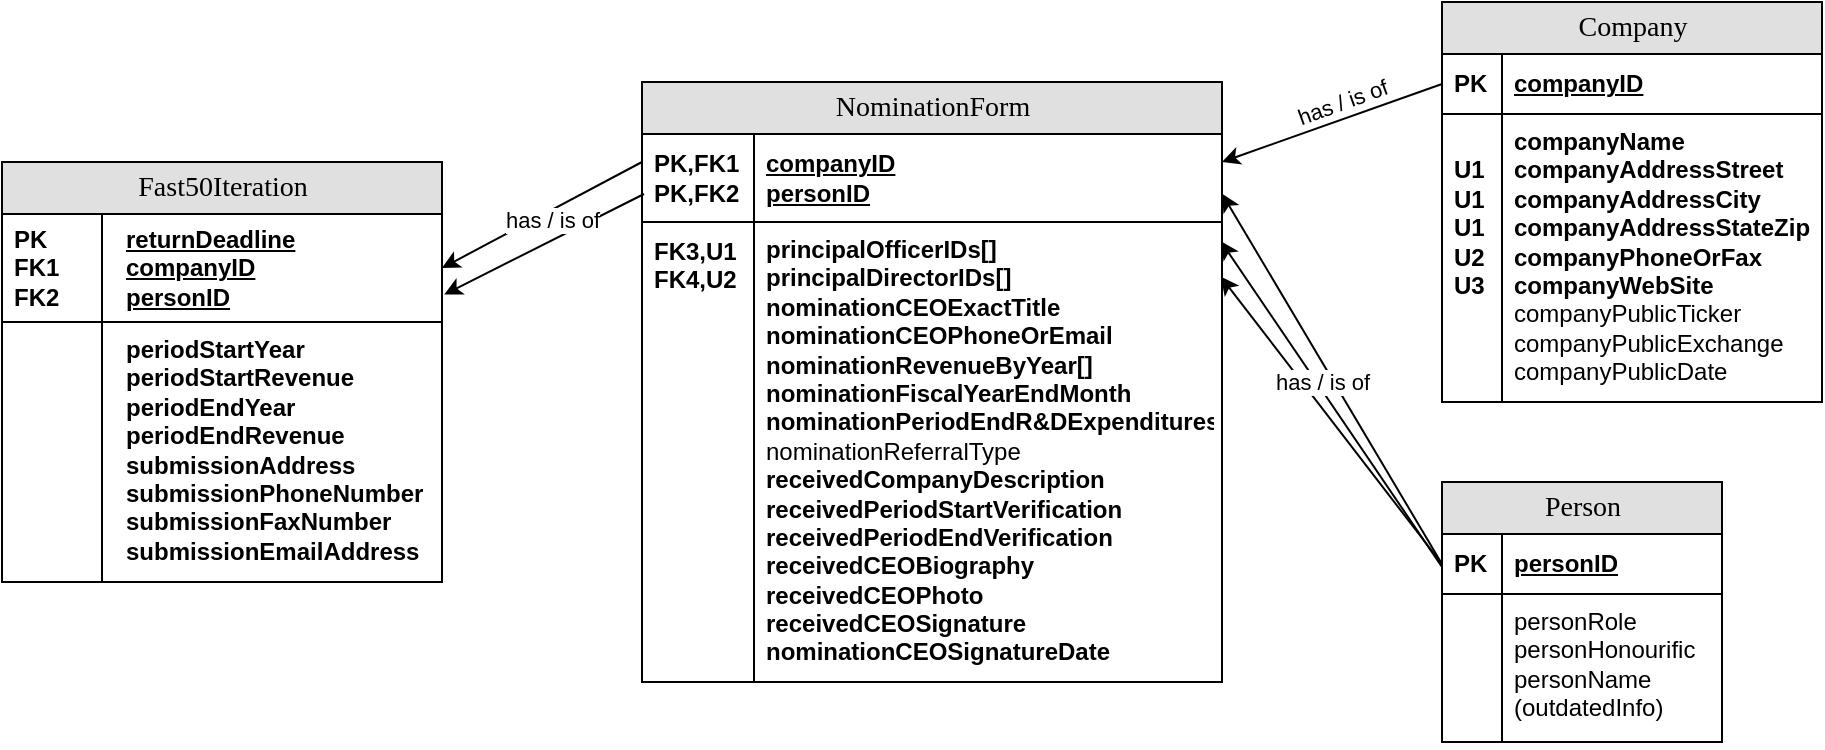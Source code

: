 <mxfile version="21.2.1" type="github">
  <diagram name="Page-1" id="e56a1550-8fbb-45ad-956c-1786394a9013">
    <mxGraphModel dx="1451" dy="595" grid="1" gridSize="10" guides="1" tooltips="1" connect="1" arrows="1" fold="1" page="1" pageScale="1" pageWidth="1100" pageHeight="850" background="none" math="0" shadow="0">
      <root>
        <mxCell id="0" />
        <mxCell id="1" parent="0" />
        <mxCell id="TGvFaR9q3PAZb7dorxEp-42" value="NominationForm" style="swimlane;html=1;fontStyle=0;childLayout=stackLayout;horizontal=1;startSize=26;fillColor=#e0e0e0;horizontalStack=0;resizeParent=1;resizeLast=0;collapsible=1;marginBottom=0;swimlaneFillColor=#ffffff;align=center;rounded=0;shadow=0;comic=0;labelBackgroundColor=none;strokeWidth=1;fontFamily=Verdana;fontSize=14" vertex="1" parent="1">
          <mxGeometry x="360" y="80" width="290" height="300" as="geometry" />
        </mxCell>
        <mxCell id="TGvFaR9q3PAZb7dorxEp-43" value="&lt;div&gt;companyID&lt;/div&gt;&lt;div&gt;personID&lt;br&gt;&lt;/div&gt;" style="shape=partialRectangle;top=0;left=0;right=0;bottom=1;html=1;align=left;verticalAlign=middle;fillColor=none;spacingLeft=60;spacingRight=4;whiteSpace=wrap;overflow=hidden;rotatable=0;points=[[0,0.5],[1,0.5]];portConstraint=eastwest;dropTarget=0;fontStyle=5;" vertex="1" parent="TGvFaR9q3PAZb7dorxEp-42">
          <mxGeometry y="26" width="290" height="44" as="geometry" />
        </mxCell>
        <mxCell id="TGvFaR9q3PAZb7dorxEp-44" value="&lt;div&gt;PK,FK1&lt;/div&gt;&lt;div&gt;PK,FK2&lt;/div&gt;" style="shape=partialRectangle;fontStyle=1;top=0;left=0;bottom=0;html=1;fillColor=none;align=left;verticalAlign=middle;spacingLeft=4;spacingRight=4;whiteSpace=wrap;overflow=hidden;rotatable=0;points=[];portConstraint=eastwest;part=1;" vertex="1" connectable="0" parent="TGvFaR9q3PAZb7dorxEp-43">
          <mxGeometry width="56" height="44" as="geometry" />
        </mxCell>
        <mxCell id="TGvFaR9q3PAZb7dorxEp-45" value="&lt;div&gt;&lt;div&gt;&lt;div&gt;&lt;b&gt;principalOfficerIDs[]&lt;/b&gt;&lt;/div&gt;&lt;b&gt;principalDirectorIDs[]&lt;/b&gt;&lt;/div&gt;&lt;/div&gt;&lt;div&gt;&lt;b&gt;nominationCEOExactTitle&lt;/b&gt;&lt;/div&gt;&lt;div&gt;&lt;b&gt;nominationCEOPhoneOrEmail&lt;/b&gt;&lt;/div&gt;&lt;div&gt;&lt;b&gt;nominationRevenueByYear[]&lt;/b&gt;&lt;/div&gt;&lt;div&gt;&lt;b&gt;nominationFiscalYearEndMonth&lt;/b&gt;&lt;/div&gt;&lt;div&gt;&lt;b&gt;nominationPeriodEndR&amp;amp;DExpenditures&lt;/b&gt;&lt;/div&gt;&lt;div&gt;nominationReferralType&lt;/div&gt;&lt;div&gt;&lt;b&gt;receivedCompanyDescription&lt;/b&gt;&lt;/div&gt;&lt;div&gt;&lt;b&gt;receivedPeriodStartVerification&lt;/b&gt;&lt;/div&gt;&lt;div&gt;&lt;b&gt;receivedPeriodEndVerification&lt;/b&gt;&lt;/div&gt;&lt;div&gt;&lt;b&gt;receivedCEOBiography&lt;/b&gt;&lt;/div&gt;&lt;div&gt;&lt;b&gt;receivedCEOPhoto&lt;/b&gt;&lt;/div&gt;&lt;div&gt;&lt;b&gt;receivedCEOSignature&lt;/b&gt;&lt;/div&gt;&lt;div&gt;&lt;b&gt;nominationCEOSignatureDate&lt;/b&gt;&lt;br&gt;&lt;/div&gt;" style="shape=partialRectangle;top=0;left=0;right=0;bottom=0;html=1;align=left;verticalAlign=top;fillColor=none;spacingLeft=60;spacingRight=4;whiteSpace=wrap;overflow=hidden;rotatable=0;points=[[0,0.5],[1,0.5]];portConstraint=eastwest;dropTarget=0;" vertex="1" parent="TGvFaR9q3PAZb7dorxEp-42">
          <mxGeometry y="70" width="290" height="230" as="geometry" />
        </mxCell>
        <mxCell id="TGvFaR9q3PAZb7dorxEp-48" value="&lt;div&gt;&lt;div&gt;&lt;b&gt;FK3,U1&lt;/b&gt;&lt;/div&gt;&lt;div&gt;&lt;b&gt;FK4,U2&lt;br&gt;&lt;/b&gt;&lt;/div&gt;&lt;/div&gt;" style="shape=partialRectangle;top=0;left=0;bottom=0;html=1;fillColor=none;align=left;verticalAlign=top;spacingLeft=4;spacingRight=4;whiteSpace=wrap;overflow=hidden;rotatable=0;points=[];portConstraint=eastwest;part=1;" vertex="1" connectable="0" parent="1">
          <mxGeometry x="360" y="151" width="56" height="229" as="geometry" />
        </mxCell>
        <mxCell id="TGvFaR9q3PAZb7dorxEp-49" value="Fast50Iteration" style="swimlane;html=1;fontStyle=0;childLayout=stackLayout;horizontal=1;startSize=26;fillColor=#e0e0e0;horizontalStack=0;resizeParent=1;resizeLast=0;collapsible=1;marginBottom=0;swimlaneFillColor=#ffffff;align=center;rounded=0;shadow=0;comic=0;labelBackgroundColor=none;strokeWidth=1;fontFamily=Verdana;fontSize=14" vertex="1" parent="1">
          <mxGeometry x="40" y="120" width="220" height="210" as="geometry" />
        </mxCell>
        <mxCell id="TGvFaR9q3PAZb7dorxEp-50" value="&lt;div&gt;returnDeadline&lt;/div&gt;&lt;div&gt;companyID&lt;/div&gt;&lt;div&gt;personID&lt;br&gt;&lt;/div&gt;" style="shape=partialRectangle;top=0;left=0;right=0;bottom=1;html=1;align=left;verticalAlign=middle;fillColor=none;spacingLeft=60;spacingRight=4;whiteSpace=wrap;overflow=hidden;rotatable=0;points=[[0,0.5],[1,0.5]];portConstraint=eastwest;dropTarget=0;fontStyle=5;" vertex="1" parent="TGvFaR9q3PAZb7dorxEp-49">
          <mxGeometry y="26" width="220" height="54" as="geometry" />
        </mxCell>
        <mxCell id="TGvFaR9q3PAZb7dorxEp-51" value="&lt;div&gt;PK&lt;/div&gt;&lt;div&gt;FK1&lt;/div&gt;&lt;div&gt;FK2&lt;/div&gt;" style="shape=partialRectangle;fontStyle=1;top=0;left=0;bottom=0;html=1;fillColor=none;align=left;verticalAlign=middle;spacingLeft=4;spacingRight=4;whiteSpace=wrap;overflow=hidden;rotatable=0;points=[];portConstraint=eastwest;part=1;" vertex="1" connectable="0" parent="TGvFaR9q3PAZb7dorxEp-50">
          <mxGeometry width="50" height="54" as="geometry" />
        </mxCell>
        <mxCell id="TGvFaR9q3PAZb7dorxEp-52" value="&lt;div&gt;&lt;b&gt;periodStartYear&lt;/b&gt;&lt;/div&gt;&lt;div&gt;&lt;b&gt;periodStartRevenue&lt;br&gt;&lt;/b&gt;&lt;/div&gt;&lt;div&gt;&lt;b&gt;periodEndYear&lt;/b&gt;&lt;/div&gt;&lt;div&gt;&lt;b&gt;periodEndRevenue&lt;br&gt;&lt;/b&gt;&lt;/div&gt;&lt;div&gt;&lt;b&gt;submissionAddress&lt;br&gt;&lt;/b&gt;&lt;/div&gt;&lt;div&gt;&lt;b&gt;submissionPhoneNumber&lt;/b&gt;&lt;/div&gt;&lt;div&gt;&lt;b&gt;submissionFaxNumber&lt;/b&gt;&lt;/div&gt;&lt;div&gt;&lt;b&gt;submissionEmailAddress&lt;br&gt;&lt;/b&gt;&lt;/div&gt;" style="shape=partialRectangle;top=0;left=0;right=0;bottom=0;html=1;align=left;verticalAlign=top;fillColor=none;spacingLeft=60;spacingRight=4;whiteSpace=wrap;overflow=hidden;rotatable=0;points=[[0,0.5],[1,0.5]];portConstraint=eastwest;dropTarget=0;" vertex="1" parent="TGvFaR9q3PAZb7dorxEp-49">
          <mxGeometry y="80" width="220" height="130" as="geometry" />
        </mxCell>
        <mxCell id="TGvFaR9q3PAZb7dorxEp-53" value="" style="shape=partialRectangle;top=0;left=0;bottom=0;html=1;fillColor=none;align=left;verticalAlign=top;spacingLeft=4;spacingRight=4;whiteSpace=wrap;overflow=hidden;rotatable=0;points=[];portConstraint=eastwest;part=1;" vertex="1" connectable="0" parent="1">
          <mxGeometry x="40" y="200" width="50" height="130" as="geometry" />
        </mxCell>
        <mxCell id="TGvFaR9q3PAZb7dorxEp-54" value="Company" style="swimlane;html=1;fontStyle=0;childLayout=stackLayout;horizontal=1;startSize=26;fillColor=#e0e0e0;horizontalStack=0;resizeParent=1;resizeLast=0;collapsible=1;marginBottom=0;swimlaneFillColor=#ffffff;align=center;rounded=0;shadow=0;comic=0;labelBackgroundColor=none;strokeWidth=1;fontFamily=Verdana;fontSize=14;swimlaneLine=1;" vertex="1" parent="1">
          <mxGeometry x="760" y="40" width="190" height="200" as="geometry" />
        </mxCell>
        <mxCell id="TGvFaR9q3PAZb7dorxEp-55" value="companyID" style="shape=partialRectangle;top=0;left=0;right=0;bottom=1;html=1;align=left;verticalAlign=middle;fillColor=none;spacingLeft=34;spacingRight=4;whiteSpace=wrap;overflow=hidden;rotatable=0;points=[[0,0.5],[1,0.5]];portConstraint=eastwest;dropTarget=0;fontStyle=5;" vertex="1" parent="TGvFaR9q3PAZb7dorxEp-54">
          <mxGeometry y="26" width="190" height="30" as="geometry" />
        </mxCell>
        <mxCell id="TGvFaR9q3PAZb7dorxEp-56" value="&lt;b&gt;PK&lt;/b&gt;" style="shape=partialRectangle;top=0;left=0;bottom=0;html=1;fillColor=none;align=left;verticalAlign=middle;spacingLeft=4;spacingRight=4;whiteSpace=wrap;overflow=hidden;rotatable=0;points=[];portConstraint=eastwest;part=1;" vertex="1" connectable="0" parent="TGvFaR9q3PAZb7dorxEp-55">
          <mxGeometry width="30" height="30" as="geometry" />
        </mxCell>
        <mxCell id="TGvFaR9q3PAZb7dorxEp-57" value="&lt;div&gt;&lt;b&gt;companyName&lt;/b&gt;&lt;/div&gt;&lt;div&gt;&lt;b&gt;companyAddressStreet&lt;/b&gt;&lt;/div&gt;&lt;div&gt;&lt;b&gt;companyAddressCity&lt;/b&gt;&lt;/div&gt;&lt;div&gt;&lt;b&gt;companyAddressStateZip&lt;/b&gt;&lt;/div&gt;&lt;div&gt;&lt;b&gt;companyPhoneOrFax&lt;/b&gt;&lt;/div&gt;&lt;div&gt;&lt;b&gt;companyWebSite&lt;/b&gt;&lt;/div&gt;&lt;div&gt;companyPublicTicker&lt;/div&gt;&lt;div&gt;companyPublicExchange&lt;/div&gt;&lt;div&gt;companyPublicDate&lt;/div&gt;" style="shape=partialRectangle;top=0;left=0;right=0;bottom=0;html=1;align=left;verticalAlign=top;fillColor=none;spacingLeft=34;spacingRight=4;whiteSpace=wrap;overflow=hidden;rotatable=0;points=[[0,0.5],[1,0.5]];portConstraint=eastwest;dropTarget=0;" vertex="1" parent="TGvFaR9q3PAZb7dorxEp-54">
          <mxGeometry y="56" width="190" height="144" as="geometry" />
        </mxCell>
        <mxCell id="TGvFaR9q3PAZb7dorxEp-58" value="&lt;div&gt;&lt;b&gt;&lt;br&gt;&lt;/b&gt;&lt;/div&gt;&lt;div&gt;&lt;b&gt;U1&lt;br&gt;&lt;/b&gt;&lt;/div&gt;&lt;div&gt;&lt;b&gt;U1&lt;br&gt;&lt;/b&gt;&lt;/div&gt;&lt;div&gt;&lt;b&gt;U1&lt;br&gt;&lt;/b&gt;&lt;/div&gt;&lt;div&gt;&lt;b&gt;U2&lt;br&gt;&lt;/b&gt;&lt;/div&gt;&lt;div&gt;&lt;b&gt;U3&lt;br&gt;&lt;/b&gt;&lt;/div&gt;" style="shape=partialRectangle;top=0;left=0;bottom=0;html=1;fillColor=none;align=left;verticalAlign=top;spacingLeft=4;spacingRight=4;whiteSpace=wrap;overflow=hidden;rotatable=0;points=[];portConstraint=eastwest;part=1;" vertex="1" connectable="0" parent="TGvFaR9q3PAZb7dorxEp-57">
          <mxGeometry width="30" height="144" as="geometry" />
        </mxCell>
        <mxCell id="TGvFaR9q3PAZb7dorxEp-59" value="Person" style="swimlane;html=1;fontStyle=0;childLayout=stackLayout;horizontal=1;startSize=26;fillColor=#e0e0e0;horizontalStack=0;resizeParent=1;resizeLast=0;collapsible=1;marginBottom=0;swimlaneFillColor=#ffffff;align=center;rounded=0;shadow=0;comic=0;labelBackgroundColor=none;strokeWidth=1;fontFamily=Verdana;fontSize=14;swimlaneLine=1;" vertex="1" parent="1">
          <mxGeometry x="760" y="280" width="140" height="130" as="geometry" />
        </mxCell>
        <mxCell id="TGvFaR9q3PAZb7dorxEp-60" value="personID" style="shape=partialRectangle;top=0;left=0;right=0;bottom=1;html=1;align=left;verticalAlign=middle;fillColor=none;spacingLeft=34;spacingRight=4;whiteSpace=wrap;overflow=hidden;rotatable=0;points=[[0,0.5],[1,0.5]];portConstraint=eastwest;dropTarget=0;fontStyle=5;" vertex="1" parent="TGvFaR9q3PAZb7dorxEp-59">
          <mxGeometry y="26" width="140" height="30" as="geometry" />
        </mxCell>
        <mxCell id="TGvFaR9q3PAZb7dorxEp-61" value="&lt;b&gt;PK&lt;/b&gt;" style="shape=partialRectangle;top=0;left=0;bottom=0;html=1;fillColor=none;align=left;verticalAlign=middle;spacingLeft=4;spacingRight=4;whiteSpace=wrap;overflow=hidden;rotatable=0;points=[];portConstraint=eastwest;part=1;" vertex="1" connectable="0" parent="TGvFaR9q3PAZb7dorxEp-60">
          <mxGeometry width="30" height="30" as="geometry" />
        </mxCell>
        <mxCell id="TGvFaR9q3PAZb7dorxEp-62" value="&lt;div&gt;personRole&lt;/div&gt;&lt;div&gt;personHonourific&lt;/div&gt;&lt;div&gt;personName&lt;/div&gt;&lt;div&gt;(outdatedInfo)&lt;br&gt;&lt;/div&gt;" style="shape=partialRectangle;top=0;left=0;right=0;bottom=0;html=1;align=left;verticalAlign=top;fillColor=none;spacingLeft=34;spacingRight=4;whiteSpace=wrap;overflow=hidden;rotatable=0;points=[[0,0.5],[1,0.5]];portConstraint=eastwest;dropTarget=0;" vertex="1" parent="TGvFaR9q3PAZb7dorxEp-59">
          <mxGeometry y="56" width="140" height="74" as="geometry" />
        </mxCell>
        <mxCell id="TGvFaR9q3PAZb7dorxEp-63" value="" style="shape=partialRectangle;top=0;left=0;bottom=0;html=1;fillColor=none;align=left;verticalAlign=top;spacingLeft=4;spacingRight=4;whiteSpace=wrap;overflow=hidden;rotatable=0;points=[];portConstraint=eastwest;part=1;" vertex="1" connectable="0" parent="TGvFaR9q3PAZb7dorxEp-62">
          <mxGeometry width="30" height="74" as="geometry" />
        </mxCell>
        <mxCell id="TGvFaR9q3PAZb7dorxEp-79" style="rounded=0;orthogonalLoop=1;jettySize=auto;html=1;entryX=1;entryY=0.5;entryDx=0;entryDy=0;" edge="1" parent="1" target="TGvFaR9q3PAZb7dorxEp-50">
          <mxGeometry relative="1" as="geometry">
            <mxPoint x="360" y="120" as="sourcePoint" />
          </mxGeometry>
        </mxCell>
        <mxCell id="TGvFaR9q3PAZb7dorxEp-80" style="rounded=0;orthogonalLoop=1;jettySize=auto;html=1;entryX=1.005;entryY=0.746;entryDx=0;entryDy=0;exitX=-0.006;exitY=0.326;exitDx=0;exitDy=0;exitPerimeter=0;entryPerimeter=0;" edge="1" parent="1" target="TGvFaR9q3PAZb7dorxEp-50">
          <mxGeometry relative="1" as="geometry">
            <mxPoint x="361" y="136" as="sourcePoint" />
            <mxPoint x="263" y="186" as="targetPoint" />
          </mxGeometry>
        </mxCell>
        <mxCell id="TGvFaR9q3PAZb7dorxEp-81" style="edgeStyle=none;rounded=0;orthogonalLoop=1;jettySize=auto;html=1;exitX=0;exitY=0.5;exitDx=0;exitDy=0;" edge="1" parent="1" source="TGvFaR9q3PAZb7dorxEp-55">
          <mxGeometry relative="1" as="geometry">
            <mxPoint x="650" y="120" as="targetPoint" />
          </mxGeometry>
        </mxCell>
        <mxCell id="TGvFaR9q3PAZb7dorxEp-83" style="edgeStyle=none;rounded=0;orthogonalLoop=1;jettySize=auto;html=1;exitX=0;exitY=0.5;exitDx=0;exitDy=0;entryX=1;entryY=0.679;entryDx=0;entryDy=0;entryPerimeter=0;" edge="1" parent="1" source="TGvFaR9q3PAZb7dorxEp-60" target="TGvFaR9q3PAZb7dorxEp-43">
          <mxGeometry relative="1" as="geometry">
            <mxPoint x="650" y="130" as="targetPoint" />
          </mxGeometry>
        </mxCell>
        <mxCell id="TGvFaR9q3PAZb7dorxEp-84" style="edgeStyle=none;rounded=0;orthogonalLoop=1;jettySize=auto;html=1;exitX=0;exitY=0.5;exitDx=0;exitDy=0;entryX=0.998;entryY=0.042;entryDx=0;entryDy=0;entryPerimeter=0;" edge="1" parent="1" target="TGvFaR9q3PAZb7dorxEp-45">
          <mxGeometry relative="1" as="geometry">
            <mxPoint x="760" y="322.5" as="sourcePoint" />
            <mxPoint x="650" y="170" as="targetPoint" />
          </mxGeometry>
        </mxCell>
        <mxCell id="TGvFaR9q3PAZb7dorxEp-85" style="edgeStyle=none;rounded=0;orthogonalLoop=1;jettySize=auto;html=1;exitX=0;exitY=0.5;exitDx=0;exitDy=0;entryX=0.998;entryY=0.119;entryDx=0;entryDy=0;entryPerimeter=0;" edge="1" parent="1" source="TGvFaR9q3PAZb7dorxEp-60" target="TGvFaR9q3PAZb7dorxEp-45">
          <mxGeometry relative="1" as="geometry">
            <mxPoint x="749" y="359.5" as="sourcePoint" />
            <mxPoint x="650" y="180" as="targetPoint" />
          </mxGeometry>
        </mxCell>
        <mxCell id="TGvFaR9q3PAZb7dorxEp-88" value="has / is of" style="edgeLabel;html=1;align=center;verticalAlign=middle;resizable=0;points=[];rotation=0;" vertex="1" connectable="0" parent="1">
          <mxGeometry x="313.926" y="170.001" as="geometry">
            <mxPoint x="1" y="-21" as="offset" />
          </mxGeometry>
        </mxCell>
        <mxCell id="TGvFaR9q3PAZb7dorxEp-89" value="has / is of" style="edgeLabel;html=1;align=center;verticalAlign=middle;resizable=0;points=[];rotation=-20;" vertex="1" connectable="0" parent="1">
          <mxGeometry x="709.996" y="90.001" as="geometry" />
        </mxCell>
        <mxCell id="TGvFaR9q3PAZb7dorxEp-90" value="has / is of" style="edgeLabel;html=1;align=center;verticalAlign=middle;resizable=0;points=[];rotation=0;" vertex="1" connectable="0" parent="1">
          <mxGeometry x="699.996" y="230.001" as="geometry" />
        </mxCell>
      </root>
    </mxGraphModel>
  </diagram>
</mxfile>
